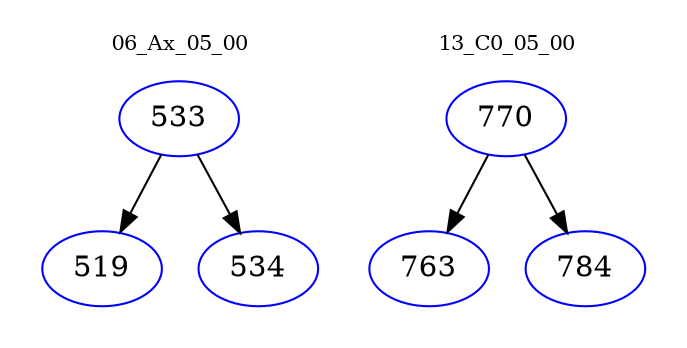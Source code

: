 digraph{
subgraph cluster_0 {
color = white
label = "06_Ax_05_00";
fontsize=10;
T0_533 [label="533", color="blue"]
T0_533 -> T0_519 [color="black"]
T0_519 [label="519", color="blue"]
T0_533 -> T0_534 [color="black"]
T0_534 [label="534", color="blue"]
}
subgraph cluster_1 {
color = white
label = "13_C0_05_00";
fontsize=10;
T1_770 [label="770", color="blue"]
T1_770 -> T1_763 [color="black"]
T1_763 [label="763", color="blue"]
T1_770 -> T1_784 [color="black"]
T1_784 [label="784", color="blue"]
}
}
